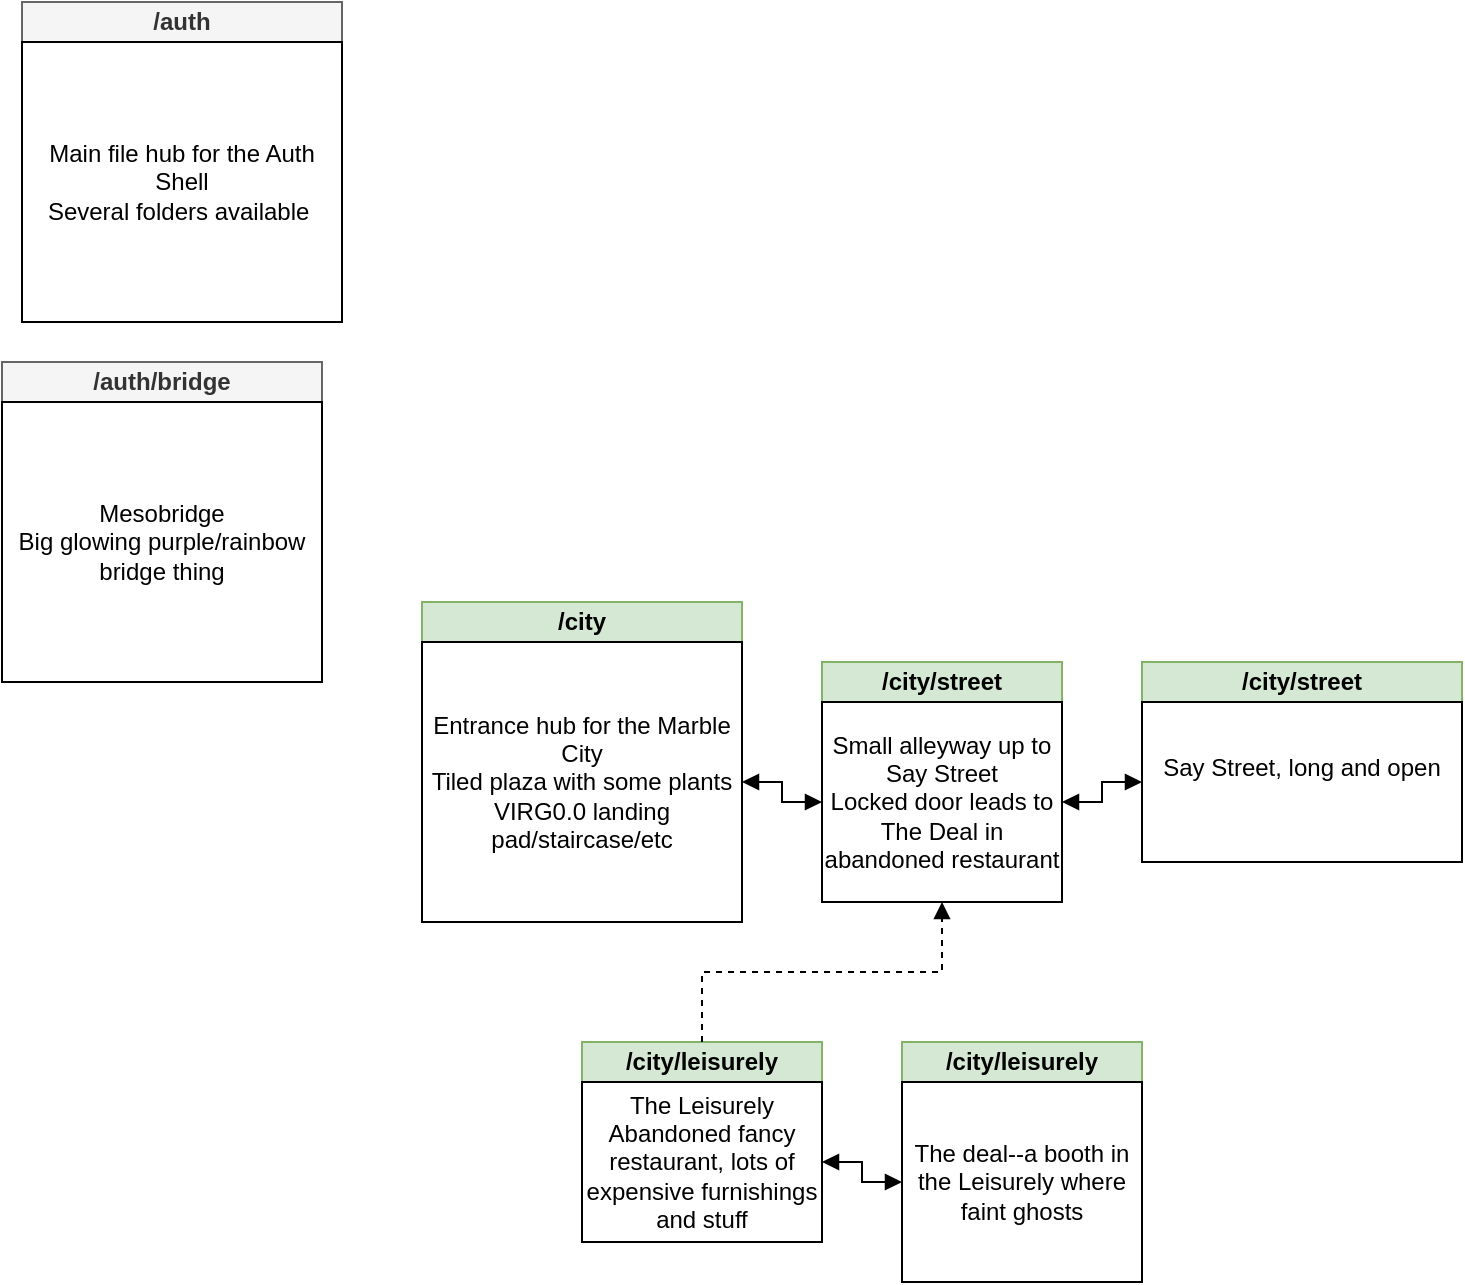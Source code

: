 <mxfile version="24.4.9" type="github">
  <diagram name="Page-1" id="w5A8AIrOjMRhdrz0gC7j">
    <mxGraphModel dx="897" dy="444" grid="1" gridSize="10" guides="1" tooltips="1" connect="1" arrows="1" fold="1" page="1" pageScale="1" pageWidth="2000" pageHeight="2000" math="0" shadow="0">
      <root>
        <mxCell id="0" />
        <mxCell id="1" parent="0" />
        <mxCell id="2grYgxtL75VepUmVmND1-1" value="/city" style="swimlane;whiteSpace=wrap;html=1;startSize=20;fillColor=#d5e8d4;strokeColor=#82b366;" vertex="1" parent="1">
          <mxGeometry x="520" y="420" width="160" height="160" as="geometry">
            <mxRectangle x="520" y="420" width="60" height="30" as="alternateBounds" />
          </mxGeometry>
        </mxCell>
        <mxCell id="2grYgxtL75VepUmVmND1-3" value="&lt;div style=&quot;&quot;&gt;&lt;span style=&quot;background-color: initial;&quot;&gt;Entrance hub for the Marble City&lt;/span&gt;&lt;/div&gt;&lt;div style=&quot;&quot;&gt;Tiled plaza with some plants&lt;/div&gt;&lt;div style=&quot;&quot;&gt;VIRG0.0 landing pad/staircase/etc&lt;/div&gt;" style="rounded=0;whiteSpace=wrap;html=1;align=center;" vertex="1" parent="2grYgxtL75VepUmVmND1-1">
          <mxGeometry y="20" width="160" height="140" as="geometry" />
        </mxCell>
        <mxCell id="2grYgxtL75VepUmVmND1-12" value="/city/street" style="swimlane;whiteSpace=wrap;html=1;startSize=20;fillColor=#d5e8d4;strokeColor=#82b366;" vertex="1" parent="1">
          <mxGeometry x="720" y="450" width="120" height="120" as="geometry">
            <mxRectangle x="760" y="420" width="60" height="30" as="alternateBounds" />
          </mxGeometry>
        </mxCell>
        <mxCell id="2grYgxtL75VepUmVmND1-14" value="&lt;span style=&quot;background-color: initial;&quot;&gt;Small alleyway up to Say Street&lt;/span&gt;&lt;br&gt;&lt;span style=&quot;background-color: initial;&quot;&gt;Locked door leads to The Deal in abandoned restaurant&lt;/span&gt;" style="rounded=0;whiteSpace=wrap;html=1;" vertex="1" parent="2grYgxtL75VepUmVmND1-12">
          <mxGeometry y="20" width="120" height="100" as="geometry" />
        </mxCell>
        <mxCell id="2grYgxtL75VepUmVmND1-17" style="edgeStyle=orthogonalEdgeStyle;rounded=0;orthogonalLoop=1;jettySize=auto;html=1;exitX=1;exitY=0.5;exitDx=0;exitDy=0;entryX=0;entryY=0.5;entryDx=0;entryDy=0;strokeWidth=1;endArrow=block;endFill=1;startArrow=block;startFill=1;" edge="1" parent="1" source="2grYgxtL75VepUmVmND1-3" target="2grYgxtL75VepUmVmND1-14">
          <mxGeometry relative="1" as="geometry" />
        </mxCell>
        <mxCell id="2grYgxtL75VepUmVmND1-18" value="/city/street" style="swimlane;whiteSpace=wrap;html=1;startSize=20;fillColor=#d5e8d4;strokeColor=#82b366;" vertex="1" parent="1">
          <mxGeometry x="880" y="450" width="160" height="100" as="geometry">
            <mxRectangle x="760" y="420" width="60" height="30" as="alternateBounds" />
          </mxGeometry>
        </mxCell>
        <mxCell id="2grYgxtL75VepUmVmND1-19" value="Say Street, long and open&lt;div&gt;&lt;br&gt;&lt;/div&gt;" style="rounded=0;whiteSpace=wrap;html=1;" vertex="1" parent="2grYgxtL75VepUmVmND1-18">
          <mxGeometry y="20" width="160" height="80" as="geometry" />
        </mxCell>
        <mxCell id="2grYgxtL75VepUmVmND1-20" style="edgeStyle=orthogonalEdgeStyle;rounded=0;orthogonalLoop=1;jettySize=auto;html=1;exitX=1;exitY=0.5;exitDx=0;exitDy=0;entryX=0;entryY=0.5;entryDx=0;entryDy=0;strokeColor=default;strokeWidth=1;align=center;verticalAlign=middle;fontFamily=Helvetica;fontSize=11;fontColor=default;labelBackgroundColor=default;startArrow=block;startFill=1;endArrow=block;endFill=1;" edge="1" parent="1" source="2grYgxtL75VepUmVmND1-14" target="2grYgxtL75VepUmVmND1-19">
          <mxGeometry relative="1" as="geometry" />
        </mxCell>
        <mxCell id="2grYgxtL75VepUmVmND1-21" value="/city/leisurely" style="swimlane;whiteSpace=wrap;html=1;startSize=20;fillColor=#d5e8d4;strokeColor=#82b366;" vertex="1" parent="1">
          <mxGeometry x="600" y="640" width="120" height="100" as="geometry">
            <mxRectangle x="760" y="420" width="60" height="30" as="alternateBounds" />
          </mxGeometry>
        </mxCell>
        <mxCell id="2grYgxtL75VepUmVmND1-22" value="&lt;div&gt;The Leisurely&lt;/div&gt;Abandoned fancy restaurant, lots of expensive furnishings and stuff" style="rounded=0;whiteSpace=wrap;html=1;" vertex="1" parent="2grYgxtL75VepUmVmND1-21">
          <mxGeometry y="20" width="120" height="80" as="geometry" />
        </mxCell>
        <mxCell id="2grYgxtL75VepUmVmND1-25" style="edgeStyle=orthogonalEdgeStyle;rounded=0;orthogonalLoop=1;jettySize=auto;html=1;exitX=0.5;exitY=1;exitDx=0;exitDy=0;strokeColor=default;strokeWidth=1;align=center;verticalAlign=middle;fontFamily=Helvetica;fontSize=11;fontColor=default;labelBackgroundColor=default;startArrow=block;startFill=1;endArrow=block;endFill=1;" edge="1" parent="2grYgxtL75VepUmVmND1-21" source="2grYgxtL75VepUmVmND1-22" target="2grYgxtL75VepUmVmND1-22">
          <mxGeometry relative="1" as="geometry" />
        </mxCell>
        <mxCell id="2grYgxtL75VepUmVmND1-26" style="edgeStyle=orthogonalEdgeStyle;rounded=0;orthogonalLoop=1;jettySize=auto;html=1;exitX=0.5;exitY=1;exitDx=0;exitDy=0;strokeColor=default;strokeWidth=1;align=center;verticalAlign=middle;fontFamily=Helvetica;fontSize=11;fontColor=default;labelBackgroundColor=default;startArrow=block;startFill=1;endArrow=block;endFill=1;" edge="1" parent="2grYgxtL75VepUmVmND1-21" source="2grYgxtL75VepUmVmND1-22" target="2grYgxtL75VepUmVmND1-22">
          <mxGeometry relative="1" as="geometry" />
        </mxCell>
        <mxCell id="2grYgxtL75VepUmVmND1-27" style="edgeStyle=orthogonalEdgeStyle;rounded=0;orthogonalLoop=1;jettySize=auto;html=1;exitX=0.5;exitY=0;exitDx=0;exitDy=0;entryX=0.5;entryY=1;entryDx=0;entryDy=0;strokeColor=default;strokeWidth=1;align=center;verticalAlign=middle;fontFamily=Helvetica;fontSize=11;fontColor=default;labelBackgroundColor=default;startArrow=none;startFill=0;endArrow=block;endFill=1;dashed=1;" edge="1" parent="1" source="2grYgxtL75VepUmVmND1-21" target="2grYgxtL75VepUmVmND1-14">
          <mxGeometry relative="1" as="geometry" />
        </mxCell>
        <mxCell id="2grYgxtL75VepUmVmND1-23" value="/city/leisurely" style="swimlane;whiteSpace=wrap;html=1;startSize=20;fillColor=#d5e8d4;strokeColor=#82b366;" vertex="1" parent="1">
          <mxGeometry x="760" y="640" width="120" height="120" as="geometry">
            <mxRectangle x="760" y="420" width="60" height="30" as="alternateBounds" />
          </mxGeometry>
        </mxCell>
        <mxCell id="2grYgxtL75VepUmVmND1-24" value="The deal--a&lt;span style=&quot;background-color: initial;&quot;&gt;&amp;nbsp;booth in the Leisurely where faint ghosts&lt;/span&gt;" style="rounded=0;whiteSpace=wrap;html=1;" vertex="1" parent="2grYgxtL75VepUmVmND1-23">
          <mxGeometry y="20" width="120" height="100" as="geometry" />
        </mxCell>
        <mxCell id="2grYgxtL75VepUmVmND1-29" style="edgeStyle=orthogonalEdgeStyle;rounded=0;orthogonalLoop=1;jettySize=auto;html=1;exitX=1;exitY=0.5;exitDx=0;exitDy=0;entryX=0;entryY=0.5;entryDx=0;entryDy=0;strokeColor=default;strokeWidth=1;align=center;verticalAlign=middle;fontFamily=Helvetica;fontSize=11;fontColor=default;labelBackgroundColor=default;startArrow=block;startFill=1;endArrow=block;endFill=1;" edge="1" parent="1" source="2grYgxtL75VepUmVmND1-22" target="2grYgxtL75VepUmVmND1-24">
          <mxGeometry relative="1" as="geometry" />
        </mxCell>
        <mxCell id="2grYgxtL75VepUmVmND1-30" value="/auth" style="swimlane;whiteSpace=wrap;html=1;startSize=20;fillColor=#f5f5f5;fontColor=#333333;strokeColor=#666666;" vertex="1" parent="1">
          <mxGeometry x="320" y="120" width="160" height="160" as="geometry">
            <mxRectangle x="520" y="420" width="60" height="30" as="alternateBounds" />
          </mxGeometry>
        </mxCell>
        <mxCell id="2grYgxtL75VepUmVmND1-31" value="&lt;div style=&quot;&quot;&gt;Main file hub for the Auth Shell&lt;/div&gt;&lt;div style=&quot;&quot;&gt;Several folders available&amp;nbsp;&lt;/div&gt;" style="rounded=0;whiteSpace=wrap;html=1;align=center;" vertex="1" parent="2grYgxtL75VepUmVmND1-30">
          <mxGeometry y="20" width="160" height="140" as="geometry" />
        </mxCell>
        <mxCell id="2grYgxtL75VepUmVmND1-32" value="/auth/bridge" style="swimlane;whiteSpace=wrap;html=1;startSize=20;fillColor=#f5f5f5;fontColor=#333333;strokeColor=#666666;" vertex="1" parent="1">
          <mxGeometry x="310" y="300" width="160" height="160" as="geometry">
            <mxRectangle x="520" y="420" width="60" height="30" as="alternateBounds" />
          </mxGeometry>
        </mxCell>
        <mxCell id="2grYgxtL75VepUmVmND1-33" value="&lt;div style=&quot;&quot;&gt;Mesobridge&lt;/div&gt;&lt;div style=&quot;&quot;&gt;Big glowing purple/rainbow bridge thing&lt;/div&gt;" style="rounded=0;whiteSpace=wrap;html=1;align=center;" vertex="1" parent="2grYgxtL75VepUmVmND1-32">
          <mxGeometry y="20" width="160" height="140" as="geometry" />
        </mxCell>
      </root>
    </mxGraphModel>
  </diagram>
</mxfile>
